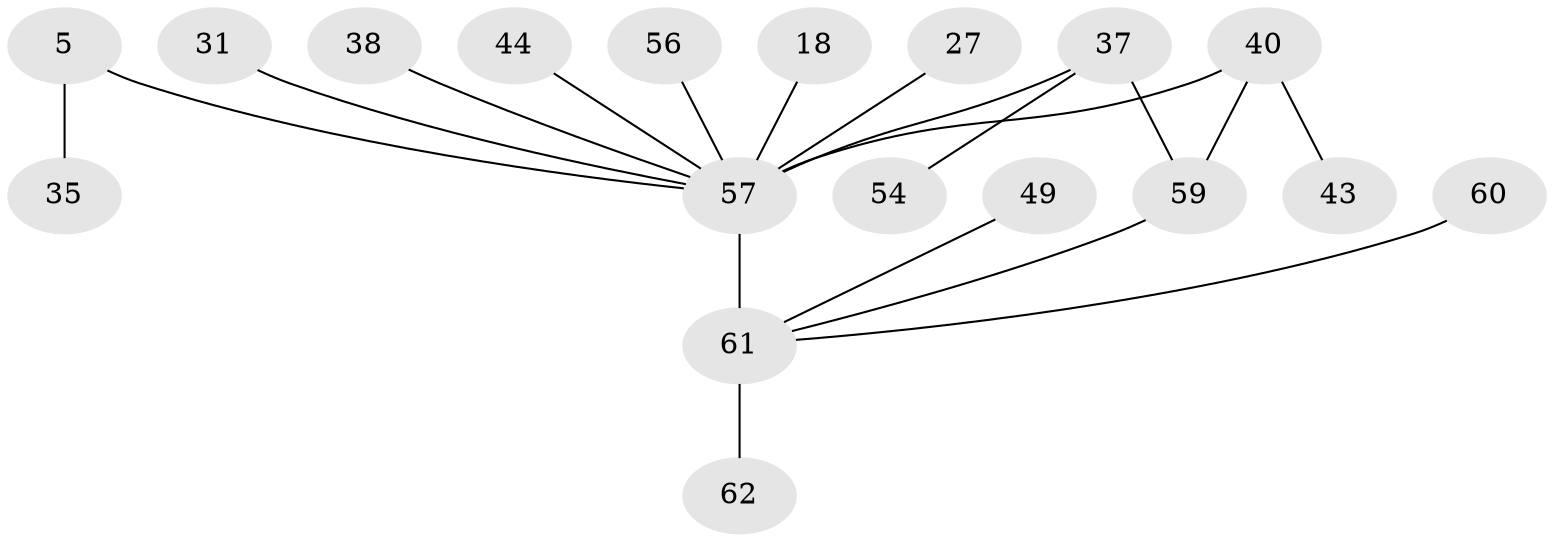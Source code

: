 // original degree distribution, {3: 0.12903225806451613, 5: 0.08064516129032258, 7: 0.03225806451612903, 4: 0.03225806451612903, 11: 0.016129032258064516, 10: 0.016129032258064516, 6: 0.03225806451612903, 1: 0.5161290322580645, 2: 0.14516129032258066}
// Generated by graph-tools (version 1.1) at 2025/57/03/04/25 21:57:49]
// undirected, 18 vertices, 19 edges
graph export_dot {
graph [start="1"]
  node [color=gray90,style=filled];
  5 [super="+4"];
  18;
  27;
  31;
  35 [super="+32"];
  37 [super="+2+21"];
  38;
  40 [super="+14"];
  43;
  44;
  49;
  54;
  56;
  57 [super="+19+52+51+34"];
  59 [super="+50+55+58+53"];
  60;
  61 [super="+39+48+11"];
  62 [super="+36"];
  5 -- 35;
  5 -- 57 [weight=4];
  18 -- 57;
  27 -- 57;
  31 -- 57;
  37 -- 54;
  37 -- 57 [weight=3];
  37 -- 59 [weight=2];
  38 -- 57;
  40 -- 57 [weight=4];
  40 -- 43;
  40 -- 59;
  44 -- 57;
  49 -- 61;
  56 -- 57;
  57 -- 61 [weight=6];
  59 -- 61;
  60 -- 61;
  61 -- 62;
}
